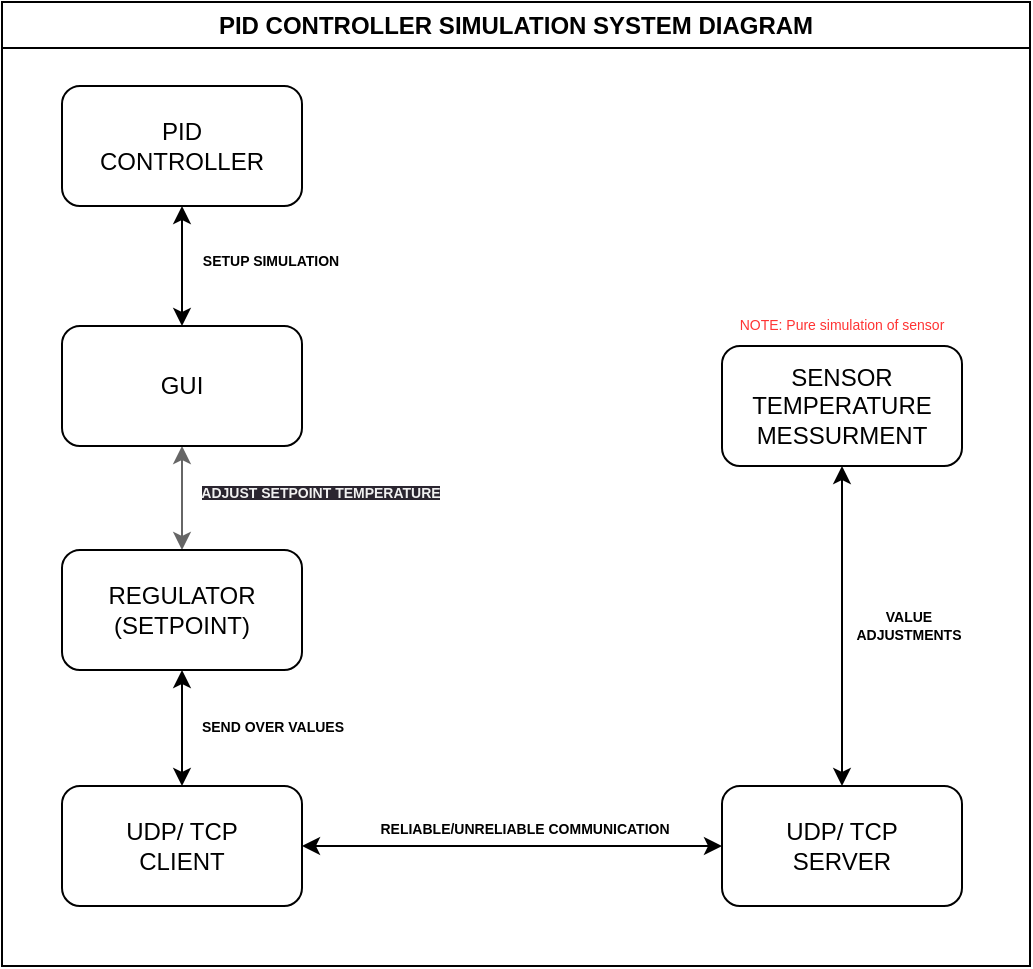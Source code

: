 <mxfile version="20.8.16" type="device"><diagram name="Page-1" id="NyX0Aa1f1uEsmvcWxaJ_"><mxGraphModel dx="832" dy="558" grid="0" gridSize="10" guides="1" tooltips="1" connect="1" arrows="1" fold="1" page="1" pageScale="1" pageWidth="827" pageHeight="583" math="0" shadow="0"><root><mxCell id="0"/><mxCell id="1" parent="0"/><mxCell id="1EbPamF_MijlLbnzenR7-18" value="PID CONTROLLER SIMULATION SYSTEM DIAGRAM" style="swimlane;whiteSpace=wrap;html=1;" vertex="1" parent="1"><mxGeometry x="130" y="28" width="514" height="482" as="geometry"><mxRectangle x="130" y="28" width="332" height="26" as="alternateBounds"/></mxGeometry></mxCell><mxCell id="1EbPamF_MijlLbnzenR7-1" value="UDP/ TCP&lt;br style=&quot;border-color: var(--border-color);&quot;&gt;SERVER" style="rounded=1;whiteSpace=wrap;html=1;labelBackgroundColor=none;" vertex="1" parent="1"><mxGeometry x="490" y="420" width="120" height="60" as="geometry"/></mxCell><mxCell id="1EbPamF_MijlLbnzenR7-10" style="edgeStyle=orthogonalEdgeStyle;rounded=1;orthogonalLoop=1;jettySize=auto;html=1;exitX=1;exitY=0.5;exitDx=0;exitDy=0;entryX=0;entryY=0.5;entryDx=0;entryDy=0;startArrow=classic;startFill=1;labelBackgroundColor=none;fontColor=default;" edge="1" parent="1" source="1EbPamF_MijlLbnzenR7-2" target="1EbPamF_MijlLbnzenR7-1"><mxGeometry relative="1" as="geometry"/></mxCell><mxCell id="1EbPamF_MijlLbnzenR7-13" value="&lt;font style=&quot;font-size: 7px;&quot;&gt;&lt;b&gt;RELIABLE/UNRELIABLE COMMUNICATION&lt;/b&gt;&lt;/font&gt;" style="edgeLabel;html=1;align=center;verticalAlign=middle;resizable=0;points=[];labelBackgroundColor=none;rounded=1;" vertex="1" connectable="0" parent="1EbPamF_MijlLbnzenR7-10"><mxGeometry x="-0.139" y="-2" relative="1" as="geometry"><mxPoint x="20" y="-12" as="offset"/></mxGeometry></mxCell><mxCell id="1EbPamF_MijlLbnzenR7-2" value="UDP/ TCP&lt;br&gt;CLIENT" style="rounded=1;whiteSpace=wrap;html=1;labelBackgroundColor=none;" vertex="1" parent="1"><mxGeometry x="160" y="420" width="120" height="60" as="geometry"/></mxCell><mxCell id="1EbPamF_MijlLbnzenR7-7" value="&lt;font style=&quot;font-size: 7px;&quot;&gt;&lt;b&gt;SETUP SIMULATION&lt;/b&gt;&lt;/font&gt;" style="edgeStyle=orthogonalEdgeStyle;rounded=1;orthogonalLoop=1;jettySize=auto;html=1;exitX=0.5;exitY=1;exitDx=0;exitDy=0;entryX=0.5;entryY=0;entryDx=0;entryDy=0;startArrow=classic;startFill=1;labelBackgroundColor=none;fontColor=default;" edge="1" parent="1" source="1EbPamF_MijlLbnzenR7-3" target="1EbPamF_MijlLbnzenR7-4"><mxGeometry x="-0.133" y="44" relative="1" as="geometry"><mxPoint as="offset"/></mxGeometry></mxCell><mxCell id="1EbPamF_MijlLbnzenR7-3" value="PID&lt;br&gt;CONTROLLER" style="rounded=1;whiteSpace=wrap;html=1;labelBackgroundColor=none;" vertex="1" parent="1"><mxGeometry x="160" y="70" width="120" height="60" as="geometry"/></mxCell><mxCell id="1EbPamF_MijlLbnzenR7-8" value="&#10;&lt;b style=&quot;border-color: rgb(0, 0, 0); color: rgb(240, 240, 240); font-family: Helvetica; font-size: 7px; font-style: normal; font-variant-ligatures: normal; font-variant-caps: normal; letter-spacing: normal; orphans: 2; text-align: center; text-indent: 0px; text-transform: none; widows: 2; word-spacing: 0px; -webkit-text-stroke-width: 0px; background-color: rgb(42, 37, 47); text-decoration-thickness: initial; text-decoration-style: initial; text-decoration-color: initial;&quot;&gt;ADJUST SETPOINT TEMPERATURE&lt;/b&gt;&#10;&#10;" style="edgeStyle=orthogonalEdgeStyle;rounded=1;orthogonalLoop=1;jettySize=auto;html=1;exitX=0.5;exitY=1;exitDx=0;exitDy=0;entryX=0.5;entryY=0;entryDx=0;entryDy=0;startArrow=classic;startFill=1;labelBackgroundColor=none;fontColor=default;fillColor=#f5f5f5;strokeColor=#666666;" edge="1" parent="1" source="1EbPamF_MijlLbnzenR7-4" target="1EbPamF_MijlLbnzenR7-6"><mxGeometry x="0.115" y="69" relative="1" as="geometry"><mxPoint as="offset"/></mxGeometry></mxCell><mxCell id="1EbPamF_MijlLbnzenR7-4" value="GUI" style="rounded=1;whiteSpace=wrap;html=1;labelBackgroundColor=none;" vertex="1" parent="1"><mxGeometry x="160" y="190" width="120" height="60" as="geometry"/></mxCell><mxCell id="1EbPamF_MijlLbnzenR7-12" style="edgeStyle=orthogonalEdgeStyle;rounded=1;orthogonalLoop=1;jettySize=auto;html=1;exitX=0.5;exitY=1;exitDx=0;exitDy=0;startArrow=classic;startFill=1;labelBackgroundColor=none;fontColor=default;" edge="1" parent="1" source="1EbPamF_MijlLbnzenR7-5" target="1EbPamF_MijlLbnzenR7-1"><mxGeometry relative="1" as="geometry"/></mxCell><mxCell id="1EbPamF_MijlLbnzenR7-14" value="&lt;b&gt;VALUE&lt;br&gt;&lt;/b&gt;&lt;b style=&quot;border-color: var(--border-color);&quot;&gt;ADJUSTMENTS&lt;/b&gt;&lt;b&gt;&lt;br&gt;&lt;/b&gt;" style="edgeLabel;html=1;align=center;verticalAlign=middle;resizable=0;points=[];fontSize=7;rotation=0;labelBackgroundColor=none;rounded=1;" vertex="1" connectable="0" parent="1EbPamF_MijlLbnzenR7-12"><mxGeometry x="0.072" y="-1" relative="1" as="geometry"><mxPoint x="34" y="-6" as="offset"/></mxGeometry></mxCell><mxCell id="1EbPamF_MijlLbnzenR7-5" value="SENSOR&lt;br&gt;TEMPERATURE&lt;br&gt;MESSURMENT" style="rounded=1;whiteSpace=wrap;html=1;labelBackgroundColor=none;" vertex="1" parent="1"><mxGeometry x="490" y="200" width="120" height="60" as="geometry"/></mxCell><mxCell id="1EbPamF_MijlLbnzenR7-9" style="edgeStyle=orthogonalEdgeStyle;rounded=1;orthogonalLoop=1;jettySize=auto;html=1;exitX=0.5;exitY=1;exitDx=0;exitDy=0;entryX=0.5;entryY=0;entryDx=0;entryDy=0;startArrow=classic;startFill=1;labelBackgroundColor=none;fontColor=default;" edge="1" parent="1" source="1EbPamF_MijlLbnzenR7-6" target="1EbPamF_MijlLbnzenR7-2"><mxGeometry relative="1" as="geometry"/></mxCell><mxCell id="1EbPamF_MijlLbnzenR7-15" value="&lt;b&gt;SEND OVER VALUES&lt;/b&gt;" style="edgeLabel;html=1;align=center;verticalAlign=middle;resizable=0;points=[];fontSize=7;labelBackgroundColor=none;rounded=1;" vertex="1" connectable="0" parent="1EbPamF_MijlLbnzenR7-9"><mxGeometry x="0.237" relative="1" as="geometry"><mxPoint x="45" y="-7" as="offset"/></mxGeometry></mxCell><mxCell id="1EbPamF_MijlLbnzenR7-6" value="REGULATOR&lt;br&gt;(SETPOINT)" style="rounded=1;whiteSpace=wrap;html=1;labelBackgroundColor=none;" vertex="1" parent="1"><mxGeometry x="160" y="302" width="120" height="60" as="geometry"/></mxCell><mxCell id="1EbPamF_MijlLbnzenR7-16" value="&lt;font color=&quot;#ff3333&quot;&gt;NOTE: Pure simulation of sensor&lt;/font&gt;" style="text;html=1;strokeColor=none;fillColor=none;align=center;verticalAlign=middle;whiteSpace=wrap;rounded=1;fontSize=7;labelBackgroundColor=none;" vertex="1" parent="1"><mxGeometry x="495" y="190" width="110" as="geometry"/></mxCell></root></mxGraphModel></diagram></mxfile>